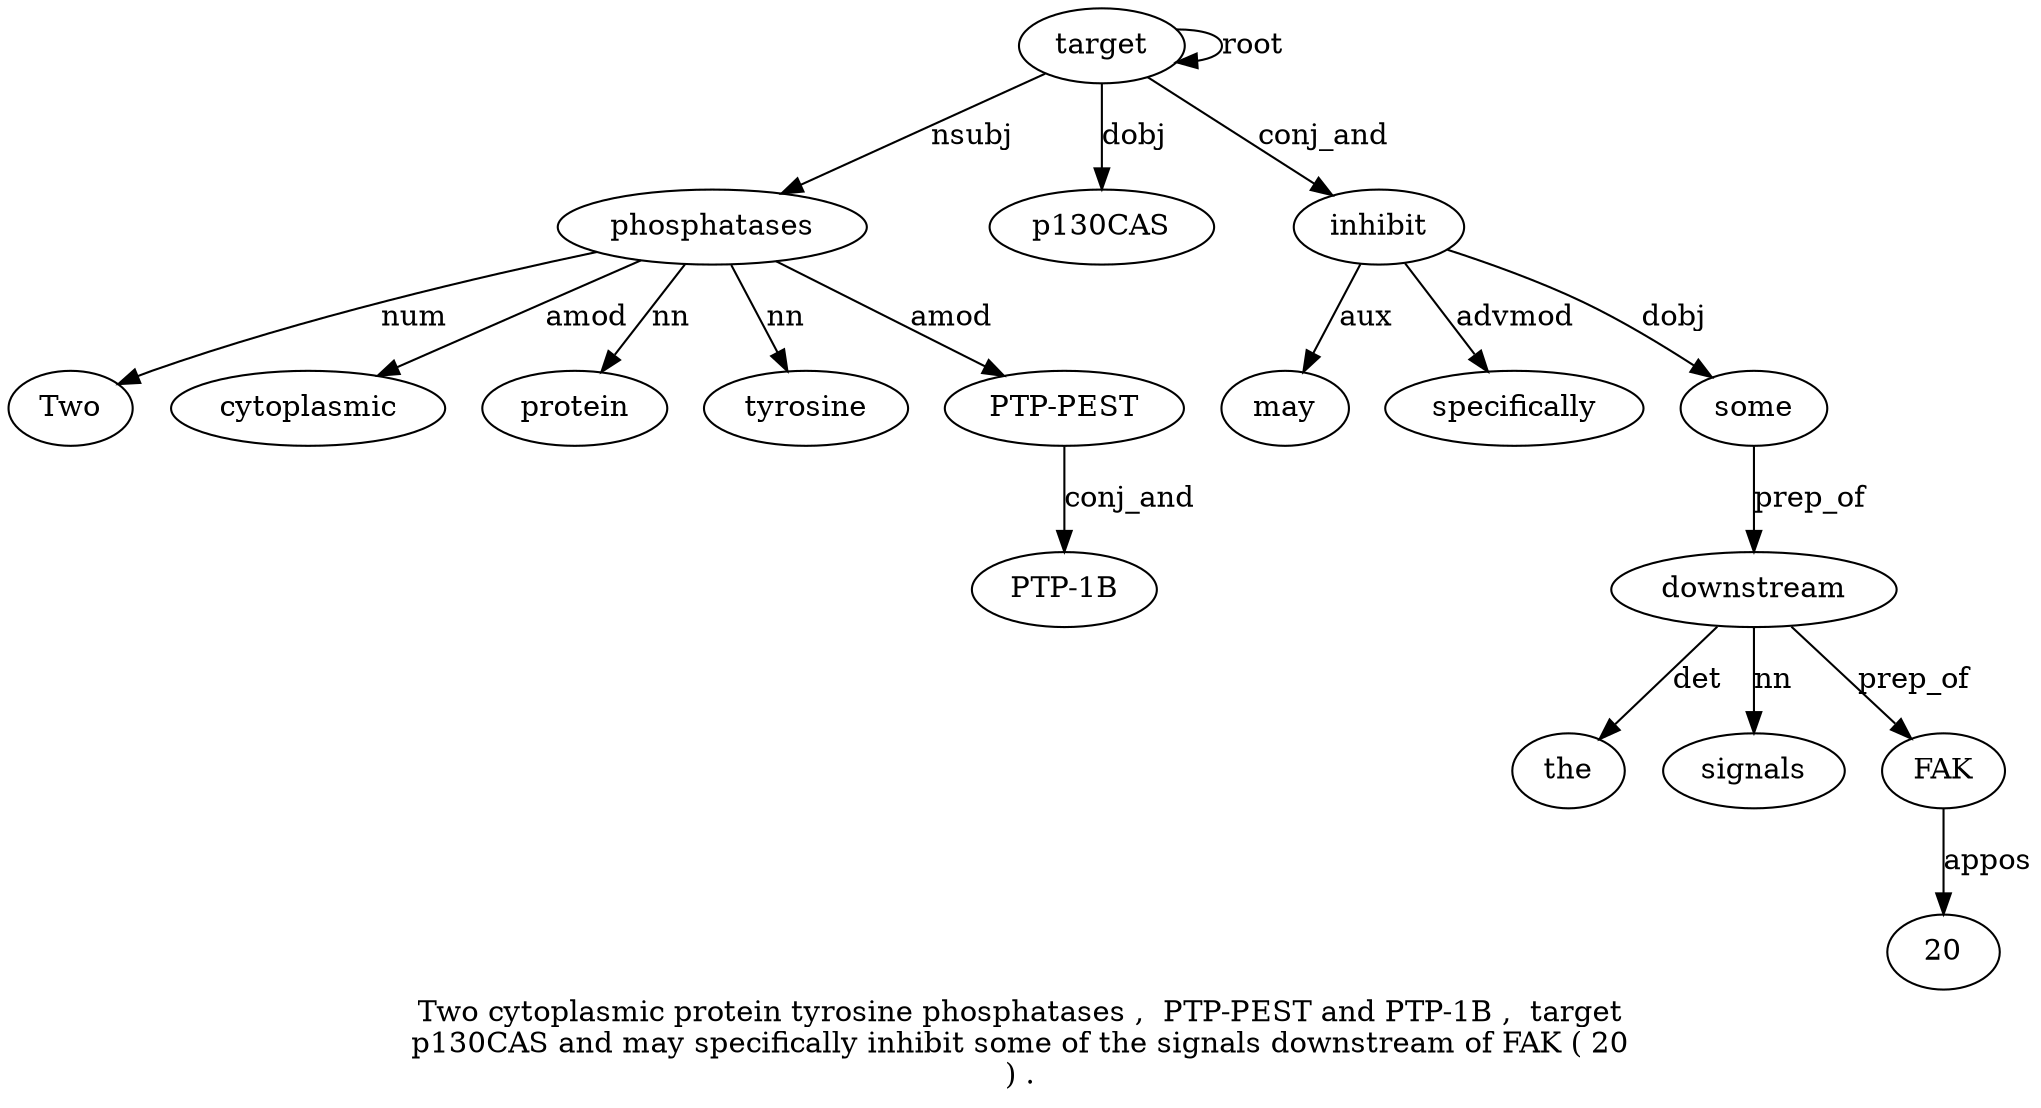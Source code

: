 digraph "Two cytoplasmic protein tyrosine phosphatases ,  PTP-PEST and PTP-1B ,  target p130CAS and may specifically inhibit some of the signals downstream of FAK ( 20 ) ." {
label="Two cytoplasmic protein tyrosine phosphatases ,  PTP-PEST and PTP-1B ,  target
p130CAS and may specifically inhibit some of the signals downstream of FAK ( 20
) .";
phosphatases5 [style=filled, fillcolor=white, label=phosphatases];
Two1 [style=filled, fillcolor=white, label=Two];
phosphatases5 -> Two1  [label=num];
cytoplasmic2 [style=filled, fillcolor=white, label=cytoplasmic];
phosphatases5 -> cytoplasmic2  [label=amod];
protein3 [style=filled, fillcolor=white, label=protein];
phosphatases5 -> protein3  [label=nn];
tyrosine4 [style=filled, fillcolor=white, label=tyrosine];
phosphatases5 -> tyrosine4  [label=nn];
target11 [style=filled, fillcolor=white, label=target];
target11 -> phosphatases5  [label=nsubj];
"PTP-PEST7" [style=filled, fillcolor=white, label="PTP-PEST"];
phosphatases5 -> "PTP-PEST7"  [label=amod];
"PTP-1B9" [style=filled, fillcolor=white, label="PTP-1B"];
"PTP-PEST7" -> "PTP-1B9"  [label=conj_and];
target11 -> target11  [label=root];
p130CAS12 [style=filled, fillcolor=white, label=p130CAS];
target11 -> p130CAS12  [label=dobj];
inhibit16 [style=filled, fillcolor=white, label=inhibit];
may14 [style=filled, fillcolor=white, label=may];
inhibit16 -> may14  [label=aux];
specifically15 [style=filled, fillcolor=white, label=specifically];
inhibit16 -> specifically15  [label=advmod];
target11 -> inhibit16  [label=conj_and];
some17 [style=filled, fillcolor=white, label=some];
inhibit16 -> some17  [label=dobj];
downstream21 [style=filled, fillcolor=white, label=downstream];
the19 [style=filled, fillcolor=white, label=the];
downstream21 -> the19  [label=det];
signals20 [style=filled, fillcolor=white, label=signals];
downstream21 -> signals20  [label=nn];
some17 -> downstream21  [label=prep_of];
FAK23 [style=filled, fillcolor=white, label=FAK];
downstream21 -> FAK23  [label=prep_of];
2025 [style=filled, fillcolor=white, label=20];
FAK23 -> 2025  [label=appos];
}
